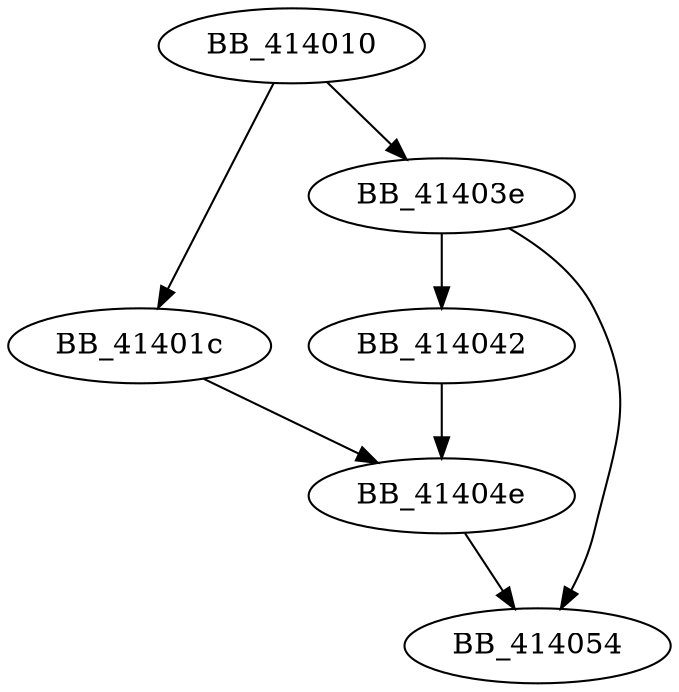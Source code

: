 DiGraph sub_414010{
BB_414010->BB_41401c
BB_414010->BB_41403e
BB_41401c->BB_41404e
BB_41403e->BB_414042
BB_41403e->BB_414054
BB_414042->BB_41404e
BB_41404e->BB_414054
}
